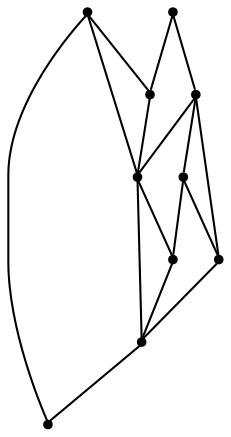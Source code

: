 graph {
  node [shape=point,comment="{\"directed\":false,\"doi\":\"10.1007/11618058_38\",\"figure\":\"1 (2)\"}"]

  v0 [pos="1152.8394622093024,809.0166219075518"]
  v1 [pos="1246.2942950581396,911.7042032877603"]
  v2 [pos="1295.6785065406975,965.954157511393"]
  v3 [pos="1390.5711437136627,809.0166219075518"]
  v4 [pos="1390.5711437136627,1004.0166982014972"]
  v5 [pos="1390.5711437136627,1093.579177856445"]
  v6 [pos="1319.307926053779,1034.82915242513"]
  v7 [pos="1325.1839707485465,1121.8291727701821"]
  v8 [pos="1202.161101017442,1073.2041168212888"]
  v9 [pos="1185.1579941860464,981.829147338867"]

  v0 -- v9 [id="-2",pos="1152.8394622093024,809.0166219075518 1185.1579941860464,981.829147338867 1185.1579941860464,981.829147338867 1185.1579941860464,981.829147338867"]
  v0 -- v1 [id="-3",pos="1152.8394622093024,809.0166219075518 1246.2942950581396,911.7042032877603 1246.2942950581396,911.7042032877603 1246.2942950581396,911.7042032877603"]
  v9 -- v4 [id="-4",pos="1185.1579941860464,981.829147338867 1390.5711437136627,1004.0166982014972 1390.5711437136627,1004.0166982014972 1390.5711437136627,1004.0166982014972"]
  v9 -- v6 [id="-5",pos="1185.1579941860464,981.829147338867 1319.307926053779,1034.82915242513 1319.307926053779,1034.82915242513 1319.307926053779,1034.82915242513"]
  v8 -- v7 [id="-6",pos="1202.161101017442,1073.2041168212888 1325.1839707485465,1121.8291727701821 1325.1839707485465,1121.8291727701821 1325.1839707485465,1121.8291727701821"]
  v8 -- v5 [id="-7",pos="1202.161101017442,1073.2041168212888 1390.5711437136627,1093.579177856445 1390.5711437136627,1093.579177856445 1390.5711437136627,1093.579177856445"]
  v8 -- v9 [id="-9",pos="1202.161101017442,1073.2041168212888 1185.1579941860464,981.829147338867 1185.1579941860464,981.829147338867 1185.1579941860464,981.829147338867"]
  v1 -- v9 [id="-12",pos="1246.2942950581396,911.7042032877603 1185.1579941860464,981.829147338867 1185.1579941860464,981.829147338867 1185.1579941860464,981.829147338867"]
  v2 -- v8 [id="-13",pos="1295.6785065406975,965.954157511393 1202.161101017442,1073.2041168212888 1202.161101017442,1073.2041168212888 1202.161101017442,1073.2041168212888"]
  v6 -- v4 [id="-14",pos="1319.307926053779,1034.82915242513 1390.5711437136627,1004.0166982014972 1390.5711437136627,1004.0166982014972 1390.5711437136627,1004.0166982014972"]
  v7 -- v5 [id="-15",pos="1325.1839707485465,1121.8291727701821 1390.5711437136627,1093.579177856445 1390.5711437136627,1093.579177856445 1390.5711437136627,1093.579177856445"]
  v7 -- v6 [id="-17",pos="1325.1839707485465,1121.8291727701821 1319.307926053779,1034.82915242513 1319.307926053779,1034.82915242513 1319.307926053779,1034.82915242513"]
  v5 -- v4 [id="-20",pos="1390.5711437136627,1093.579177856445 1390.5711437136627,1004.0166982014972 1390.5711437136627,1004.0166982014972 1390.5711437136627,1004.0166982014972"]
  v4 -- v3 [id="-21",pos="1390.5711437136627,1004.0166982014972 1390.5711437136627,809.0166219075518 1390.5711437136627,809.0166219075518 1390.5711437136627,809.0166219075518"]
  v3 -- v0 [id="-24",pos="1390.5711437136627,809.0166219075518 1152.8394622093024,809.0166219075518 1152.8394622093024,809.0166219075518 1152.8394622093024,809.0166219075518"]
  v2 -- v1 [id="-26",pos="1295.6785065406975,965.954157511393 1246.2942950581396,911.7042032877603 1246.2942950581396,911.7042032877603 1246.2942950581396,911.7042032877603"]
}